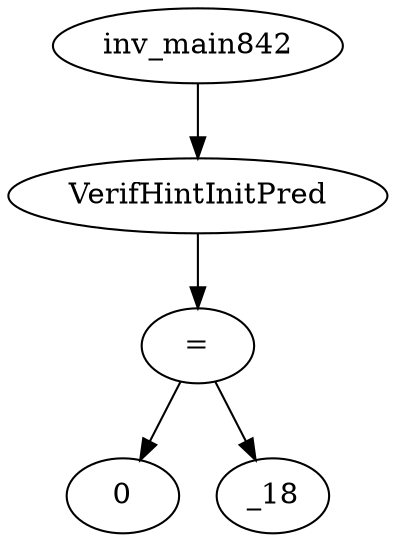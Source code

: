 digraph dag {
0 [label="inv_main842"];
1 [label="VerifHintInitPred"];
2 [label="="];
3 [label="0"];
4 [label="_18"];
0->1
1->2
2->4
2 -> 3
}
